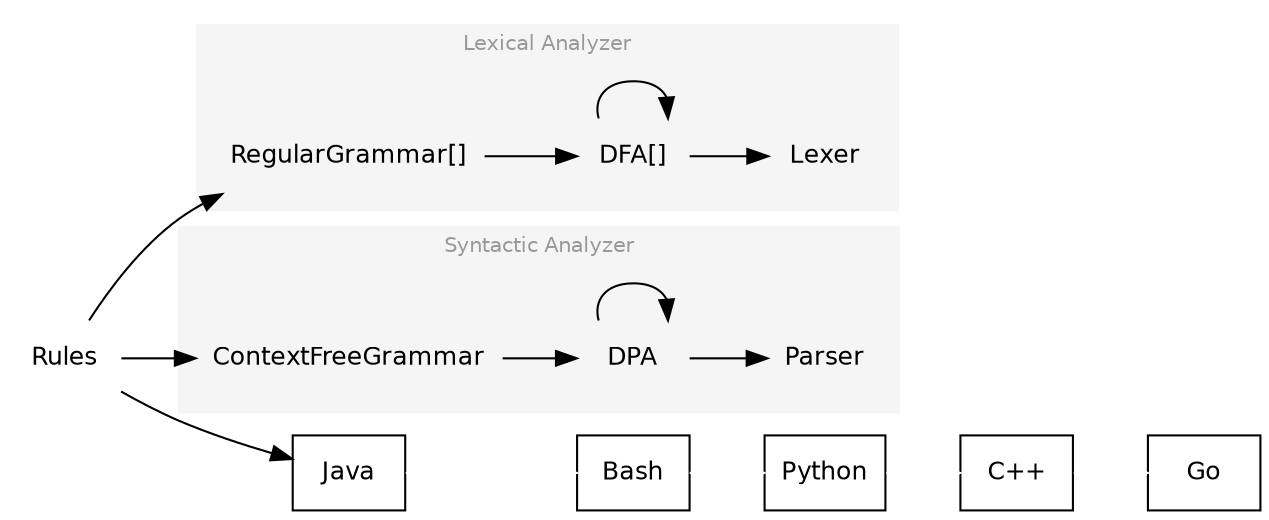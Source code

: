 digraph G {
  rankdir = LR;

  graph[compound=true]
  node [shape=plaintext, fontname=Helvetica, fontsize=12];
  edge [fontname="Helvetica"];

  rules [label="Rules"];
  rg [label="RegularGrammar[]"];
  dfa [label="DFA[]"];
  lexer [label="Lexer"];
  cfg [label="ContextFreeGrammar"];
  dpda [label="DPA"];
  parser [label="Parser"];

  rules -> rg;
  subgraph cluster_lex {
    fontname = Helvetica;
    fontsize = 10;
    fontcolor = gray60;
    label = "Lexical Analyzer";
    style = filled;
    color = whitesmoke;
    rg -> dfa;
    dfa -> dfa;
    dfa -> lexer;
  }

  rules -> cfg;
  subgraph cluster_parse {
    fontname = Helvetica;
    fontsize = 10;
    fontcolor = gray60;
    label = "Syntactic Analyzer";
    style = filled;
    color = whitesmoke;
    cfg -> dpda;
    dpda -> dpda;
    dpda -> parser;
  }

  subgraph builtins {
    node [shape = record];
    label = "Built-ins";
    fontname = Helvetica;
    fontsize = 10;
    fontcolor = gray60;
    style = filled;
    color = blue;
    edge [color=white];      
    "Java" -> "Bash" -> "Python" -> "C++" -> "Go";
  }

  rules -> "Java" [lhead=builtins];

}
